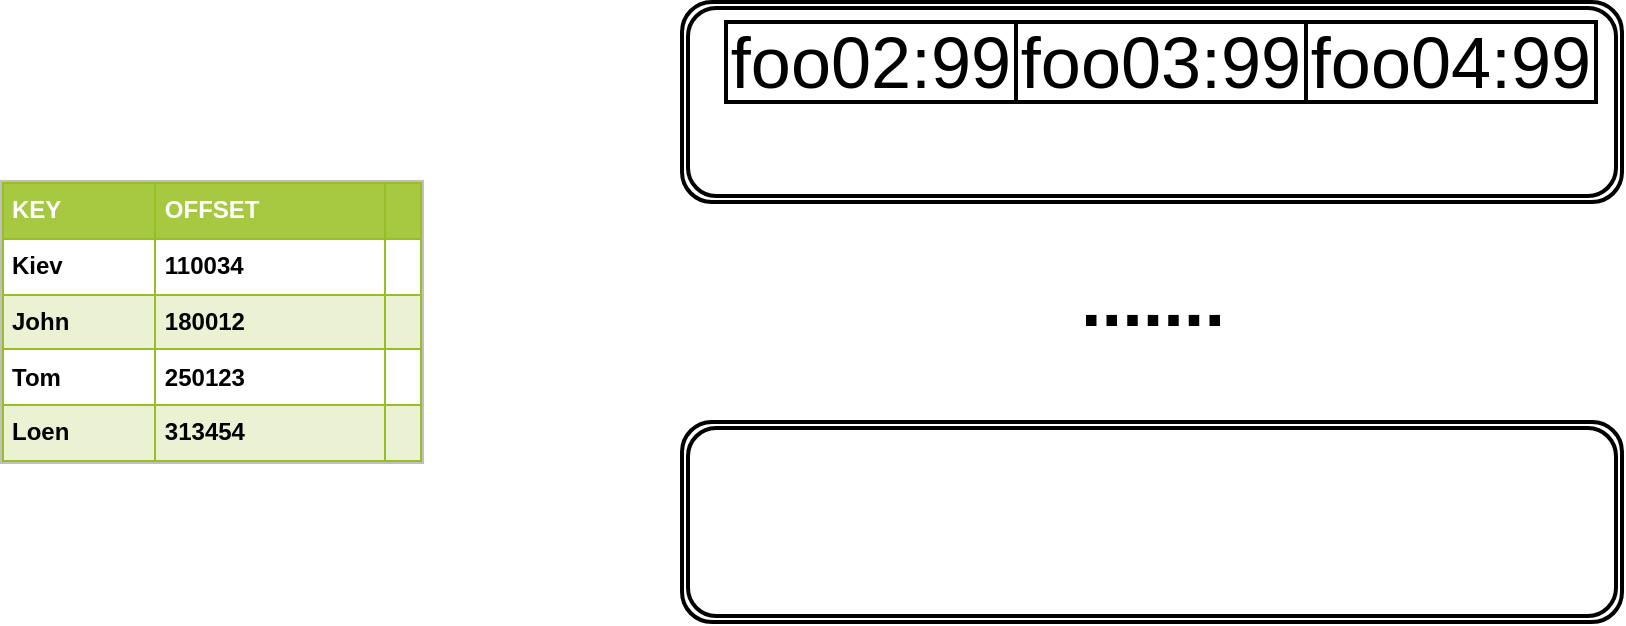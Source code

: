 <mxfile version="20.3.0" type="github">
  <diagram id="B-_Hk6v979Pcsp_kEEk8" name="第 1 页">
    <mxGraphModel dx="1036" dy="798" grid="1" gridSize="10" guides="1" tooltips="1" connect="1" arrows="1" fold="1" page="1" pageScale="1" pageWidth="1169" pageHeight="1654" math="0" shadow="0">
      <root>
        <mxCell id="0" />
        <mxCell id="1" parent="0" />
        <mxCell id="7mORCnppdpepx7UK3nrS-5" value="&lt;table border=&quot;1&quot; width=&quot;100%&quot; height=&quot;100%&quot; cellpadding=&quot;4&quot; style=&quot;width:100%;height:100%;border-collapse:collapse;&quot;&gt;&lt;tbody&gt;&lt;tr style=&quot;background-color:#A7C942;color:#ffffff;border:1px solid #98bf21;&quot;&gt;&lt;th align=&quot;left&quot;&gt;KEY&lt;/th&gt;&lt;th align=&quot;left&quot;&gt;OFFSET&lt;/th&gt;&lt;th align=&quot;left&quot;&gt;&lt;br&gt;&lt;/th&gt;&lt;/tr&gt;&lt;tr style=&quot;border:1px solid #98bf21;&quot;&gt;&lt;td&gt;&lt;b&gt;Kiev&lt;/b&gt;&lt;/td&gt;&lt;td&gt;&lt;b&gt;110034&lt;/b&gt;&lt;/td&gt;&lt;td&gt;&lt;/td&gt;&lt;/tr&gt;&lt;tr style=&quot;background-color:#EAF2D3;border:1px solid #98bf21;&quot;&gt;&lt;td&gt;&lt;b&gt;John&lt;/b&gt;&lt;/td&gt;&lt;td&gt;&lt;b&gt;180012&lt;/b&gt;&lt;/td&gt;&lt;td&gt;&lt;/td&gt;&lt;/tr&gt;&lt;tr style=&quot;border:1px solid #98bf21;&quot;&gt;&lt;td&gt;&lt;b&gt;Tom&lt;/b&gt;&lt;/td&gt;&lt;td&gt;&lt;b&gt;250123&lt;/b&gt;&lt;/td&gt;&lt;td&gt;&lt;/td&gt;&lt;/tr&gt;&lt;tr style=&quot;background-color:#EAF2D3;border:1px solid #98bf21;&quot;&gt;&lt;td&gt;&lt;b&gt;Loen&lt;/b&gt;&lt;/td&gt;&lt;td&gt;&lt;b&gt;313454&lt;/b&gt;&lt;/td&gt;&lt;td&gt;&lt;br&gt;&lt;/td&gt;&lt;/tr&gt;&lt;/tbody&gt;&lt;/table&gt;" style="text;html=1;strokeColor=#c0c0c0;fillColor=#ffffff;overflow=fill;rounded=0;strokeWidth=2;" vertex="1" parent="1">
          <mxGeometry x="150" y="290" width="210" height="140" as="geometry" />
        </mxCell>
        <mxCell id="7mORCnppdpepx7UK3nrS-10" value="" style="shape=ext;double=1;rounded=1;whiteSpace=wrap;html=1;strokeWidth=2;" vertex="1" parent="1">
          <mxGeometry x="490" y="200" width="470" height="100" as="geometry" />
        </mxCell>
        <mxCell id="7mORCnppdpepx7UK3nrS-11" value="" style="shape=ext;double=1;rounded=1;whiteSpace=wrap;html=1;strokeWidth=2;" vertex="1" parent="1">
          <mxGeometry x="490" y="410" width="470" height="100" as="geometry" />
        </mxCell>
        <mxCell id="7mORCnppdpepx7UK3nrS-12" value="&lt;b&gt;&lt;font style=&quot;font-size: 37px;&quot;&gt;.......&lt;/font&gt;&lt;/b&gt;" style="text;html=1;align=center;verticalAlign=middle;resizable=0;points=[];autosize=1;strokeColor=none;fillColor=none;" vertex="1" parent="1">
          <mxGeometry x="675" y="320" width="100" height="60" as="geometry" />
        </mxCell>
        <mxCell id="7mORCnppdpepx7UK3nrS-14" value="foo02:99" style="rounded=0;whiteSpace=wrap;html=1;strokeWidth=2;fontSize=36;" vertex="1" parent="1">
          <mxGeometry x="512" y="210" width="145" height="40" as="geometry" />
        </mxCell>
        <mxCell id="7mORCnppdpepx7UK3nrS-15" value="foo03:99" style="rounded=0;whiteSpace=wrap;html=1;strokeWidth=2;fontSize=36;" vertex="1" parent="1">
          <mxGeometry x="657" y="210" width="145" height="40" as="geometry" />
        </mxCell>
        <mxCell id="7mORCnppdpepx7UK3nrS-16" value="foo04:99" style="rounded=0;whiteSpace=wrap;html=1;strokeWidth=2;fontSize=36;" vertex="1" parent="1">
          <mxGeometry x="802" y="210" width="145" height="40" as="geometry" />
        </mxCell>
      </root>
    </mxGraphModel>
  </diagram>
</mxfile>
